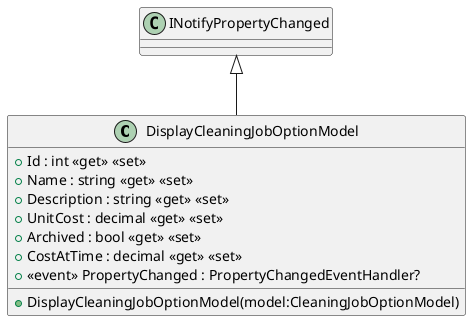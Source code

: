 @startuml
class DisplayCleaningJobOptionModel {
    + Id : int <<get>> <<set>>
    + Name : string <<get>> <<set>>
    + Description : string <<get>> <<set>>
    + UnitCost : decimal <<get>> <<set>>
    + Archived : bool <<get>> <<set>>
    + CostAtTime : decimal <<get>> <<set>>
    + DisplayCleaningJobOptionModel(model:CleaningJobOptionModel)
    +  <<event>> PropertyChanged : PropertyChangedEventHandler? 
}
INotifyPropertyChanged <|-- DisplayCleaningJobOptionModel
@enduml
